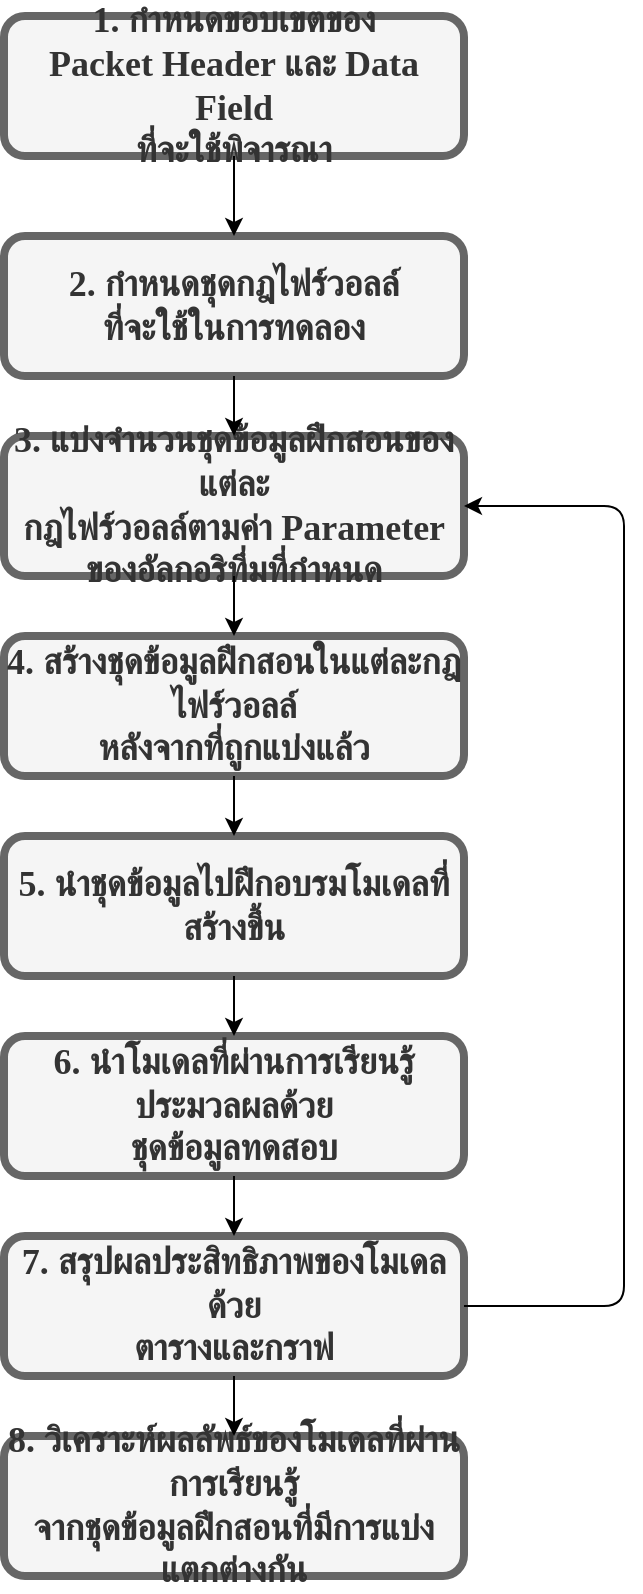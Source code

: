 <mxfile version="14.5.3" type="device"><diagram id="9vt6mBpXeWQlyMikTkq9" name="Page-1"><mxGraphModel dx="868" dy="393" grid="1" gridSize="10" guides="1" tooltips="1" connect="1" arrows="1" fold="1" page="1" pageScale="1" pageWidth="850" pageHeight="1100" math="0" shadow="0"><root><mxCell id="0"/><mxCell id="1" parent="0"/><mxCell id="HGEjwGs1ST3xAqJuvy8X-2" value="&lt;b&gt;&lt;font data-font-src=&quot;https://fonts.googleapis.com/css?family=Angsana+New&quot; face=&quot;Angsana New&quot; style=&quot;font-size: 18px&quot;&gt;1. กำหนดขอบเขตของ&lt;br&gt;Packet Header และ Data Field &lt;br&gt;ที่จะใช้พิจารณา&lt;/font&gt;&lt;/b&gt;" style="rounded=1;whiteSpace=wrap;html=1;shadow=0;glass=0;sketch=0;strokeWidth=4;strokeColor=#666666;perimeterSpacing=0;fillColor=#f5f5f5;fontColor=#333333;" parent="1" vertex="1"><mxGeometry x="310" y="140" width="230" height="70" as="geometry"/></mxCell><mxCell id="HGEjwGs1ST3xAqJuvy8X-3" value="&lt;font face=&quot;Angsana New&quot;&gt;&lt;span style=&quot;font-size: 18px&quot;&gt;&lt;b&gt;2. กำหนดชุดกฎไฟร์วอลล์&lt;br&gt;ที่จะใช้ในการทดลอง&lt;/b&gt;&lt;/span&gt;&lt;/font&gt;" style="rounded=1;whiteSpace=wrap;html=1;shadow=0;glass=0;sketch=0;strokeWidth=4;strokeColor=#666666;perimeterSpacing=0;fillColor=#f5f5f5;fontColor=#333333;" parent="1" vertex="1"><mxGeometry x="310" y="250" width="230" height="70" as="geometry"/></mxCell><mxCell id="HGEjwGs1ST3xAqJuvy8X-5" value="&lt;font face=&quot;Angsana New&quot;&gt;&lt;span style=&quot;font-size: 18px&quot;&gt;&lt;b&gt;3. แบ่งจำนวนชุดข้อมูลฝึกสอนของแต่ละ&lt;br&gt;กฎไฟร์วอลล์ตามค่า Parameter &lt;br&gt;ของอัลกอริทึ่มที่กำหนด&lt;br&gt;&lt;/b&gt;&lt;/span&gt;&lt;/font&gt;" style="rounded=1;whiteSpace=wrap;html=1;shadow=0;glass=0;sketch=0;strokeWidth=4;strokeColor=#666666;perimeterSpacing=0;fillColor=#f5f5f5;fontColor=#333333;" parent="1" vertex="1"><mxGeometry x="310" y="350" width="230" height="70" as="geometry"/></mxCell><mxCell id="HGEjwGs1ST3xAqJuvy8X-6" value="&lt;font face=&quot;Angsana New&quot;&gt;&lt;span style=&quot;font-size: 18px&quot;&gt;&lt;b&gt;4. สร้างชุดข้อมูลฝึกสอนในแต่ละกฎไฟร์วอลล์&lt;br&gt;หลังจากที่ถูกแบ่งแล้ว&lt;br&gt;&lt;/b&gt;&lt;/span&gt;&lt;/font&gt;" style="rounded=1;whiteSpace=wrap;html=1;shadow=0;glass=0;sketch=0;strokeWidth=4;strokeColor=#666666;perimeterSpacing=0;fillColor=#f5f5f5;fontColor=#333333;" parent="1" vertex="1"><mxGeometry x="310" y="450" width="230" height="70" as="geometry"/></mxCell><mxCell id="HGEjwGs1ST3xAqJuvy8X-7" value="&lt;font face=&quot;Angsana New&quot;&gt;&lt;span style=&quot;font-size: 18px&quot;&gt;&lt;b&gt;5. นำชุดข้อมูลไปฝึกอบรมโมเดลที่สร้างขึ้น&lt;br&gt;&lt;/b&gt;&lt;/span&gt;&lt;/font&gt;" style="rounded=1;whiteSpace=wrap;html=1;shadow=0;glass=0;sketch=0;strokeWidth=4;strokeColor=#666666;perimeterSpacing=0;fillColor=#f5f5f5;fontColor=#333333;" parent="1" vertex="1"><mxGeometry x="310" y="550" width="230" height="70" as="geometry"/></mxCell><mxCell id="HGEjwGs1ST3xAqJuvy8X-8" value="&lt;font face=&quot;Angsana New&quot;&gt;&lt;span style=&quot;font-size: 18px&quot;&gt;&lt;b&gt;6. นำโมเดลที่ผ่านการเรียนรู้ประมวลผลด้วย&lt;br&gt;ชุดข้อมูลทดสอบ&lt;br&gt;&lt;/b&gt;&lt;/span&gt;&lt;/font&gt;" style="rounded=1;whiteSpace=wrap;html=1;shadow=0;glass=0;sketch=0;strokeWidth=4;strokeColor=#666666;perimeterSpacing=0;fillColor=#f5f5f5;fontColor=#333333;" parent="1" vertex="1"><mxGeometry x="310" y="650" width="230" height="70" as="geometry"/></mxCell><mxCell id="HGEjwGs1ST3xAqJuvy8X-9" value="&lt;font face=&quot;Angsana New&quot;&gt;&lt;span style=&quot;font-size: 18px&quot;&gt;&lt;b&gt;7. สรุปผลประสิทธิภาพของโมเดลด้วย&lt;br&gt;ตารางและกราฟ&lt;br&gt;&lt;/b&gt;&lt;/span&gt;&lt;/font&gt;" style="rounded=1;whiteSpace=wrap;html=1;shadow=0;glass=0;sketch=0;strokeWidth=4;strokeColor=#666666;perimeterSpacing=0;fillColor=#f5f5f5;fontColor=#333333;" parent="1" vertex="1"><mxGeometry x="310" y="750" width="230" height="70" as="geometry"/></mxCell><mxCell id="HGEjwGs1ST3xAqJuvy8X-10" value="&lt;font face=&quot;Angsana New&quot;&gt;&lt;span style=&quot;font-size: 18px&quot;&gt;&lt;b&gt;8. วิเคราะห์ผลลัพธ์ของโมเดลที่ผ่านการเรียนรู้&lt;br&gt;จากชุดข้อมูลฝึกสอนที่มีการแบ่งแตกต่างกัน&lt;br&gt;&lt;/b&gt;&lt;/span&gt;&lt;/font&gt;" style="rounded=1;whiteSpace=wrap;html=1;shadow=0;glass=0;sketch=0;strokeWidth=4;strokeColor=#666666;perimeterSpacing=0;fillColor=#f5f5f5;fontColor=#333333;" parent="1" vertex="1"><mxGeometry x="310" y="850" width="230" height="70" as="geometry"/></mxCell><mxCell id="HGEjwGs1ST3xAqJuvy8X-14" value="" style="endArrow=classic;html=1;entryX=0.5;entryY=0;entryDx=0;entryDy=0;exitX=0.5;exitY=1;exitDx=0;exitDy=0;" parent="1" source="HGEjwGs1ST3xAqJuvy8X-2" target="HGEjwGs1ST3xAqJuvy8X-3" edge="1"><mxGeometry width="50" height="50" relative="1" as="geometry"><mxPoint x="620" y="290" as="sourcePoint"/><mxPoint x="670" y="240" as="targetPoint"/></mxGeometry></mxCell><mxCell id="HGEjwGs1ST3xAqJuvy8X-15" value="" style="endArrow=classic;html=1;entryX=0.5;entryY=0;entryDx=0;entryDy=0;exitX=0.5;exitY=1;exitDx=0;exitDy=0;" parent="1" target="HGEjwGs1ST3xAqJuvy8X-5" edge="1"><mxGeometry width="50" height="50" relative="1" as="geometry"><mxPoint x="425" y="320" as="sourcePoint"/><mxPoint x="670" y="240" as="targetPoint"/></mxGeometry></mxCell><mxCell id="HGEjwGs1ST3xAqJuvy8X-16" value="" style="endArrow=classic;html=1;entryX=0.5;entryY=0;entryDx=0;entryDy=0;exitX=0.5;exitY=1;exitDx=0;exitDy=0;" parent="1" source="HGEjwGs1ST3xAqJuvy8X-5" target="HGEjwGs1ST3xAqJuvy8X-6" edge="1"><mxGeometry width="50" height="50" relative="1" as="geometry"><mxPoint x="620" y="390" as="sourcePoint"/><mxPoint x="670" y="340" as="targetPoint"/></mxGeometry></mxCell><mxCell id="HGEjwGs1ST3xAqJuvy8X-17" value="" style="endArrow=classic;html=1;entryX=0.5;entryY=0;entryDx=0;entryDy=0;exitX=0.5;exitY=1;exitDx=0;exitDy=0;" parent="1" source="HGEjwGs1ST3xAqJuvy8X-6" target="HGEjwGs1ST3xAqJuvy8X-7" edge="1"><mxGeometry width="50" height="50" relative="1" as="geometry"><mxPoint x="620" y="490" as="sourcePoint"/><mxPoint x="670" y="440" as="targetPoint"/></mxGeometry></mxCell><mxCell id="HGEjwGs1ST3xAqJuvy8X-18" value="" style="endArrow=classic;html=1;entryX=0.5;entryY=0;entryDx=0;entryDy=0;exitX=0.5;exitY=1;exitDx=0;exitDy=0;" parent="1" source="HGEjwGs1ST3xAqJuvy8X-7" target="HGEjwGs1ST3xAqJuvy8X-8" edge="1"><mxGeometry width="50" height="50" relative="1" as="geometry"><mxPoint x="620" y="590" as="sourcePoint"/><mxPoint x="670" y="540" as="targetPoint"/></mxGeometry></mxCell><mxCell id="HGEjwGs1ST3xAqJuvy8X-19" value="" style="endArrow=classic;html=1;entryX=0.5;entryY=0;entryDx=0;entryDy=0;exitX=0.5;exitY=1;exitDx=0;exitDy=0;" parent="1" source="HGEjwGs1ST3xAqJuvy8X-9" target="HGEjwGs1ST3xAqJuvy8X-10" edge="1"><mxGeometry width="50" height="50" relative="1" as="geometry"><mxPoint x="620" y="690" as="sourcePoint"/><mxPoint x="670" y="640" as="targetPoint"/></mxGeometry></mxCell><mxCell id="HGEjwGs1ST3xAqJuvy8X-20" value="" style="endArrow=classic;html=1;entryX=0.5;entryY=0;entryDx=0;entryDy=0;exitX=0.5;exitY=1;exitDx=0;exitDy=0;" parent="1" source="HGEjwGs1ST3xAqJuvy8X-8" target="HGEjwGs1ST3xAqJuvy8X-9" edge="1"><mxGeometry width="50" height="50" relative="1" as="geometry"><mxPoint x="620" y="690" as="sourcePoint"/><mxPoint x="670" y="640" as="targetPoint"/></mxGeometry></mxCell><mxCell id="HGEjwGs1ST3xAqJuvy8X-22" value="" style="endArrow=classic;html=1;entryX=1;entryY=0.5;entryDx=0;entryDy=0;exitX=1;exitY=0.5;exitDx=0;exitDy=0;" parent="1" source="HGEjwGs1ST3xAqJuvy8X-9" target="HGEjwGs1ST3xAqJuvy8X-5" edge="1"><mxGeometry width="50" height="50" relative="1" as="geometry"><mxPoint x="640" y="730" as="sourcePoint"/><mxPoint x="770" y="560" as="targetPoint"/><Array as="points"><mxPoint x="620" y="785"/><mxPoint x="620" y="385"/></Array></mxGeometry></mxCell></root></mxGraphModel></diagram></mxfile>